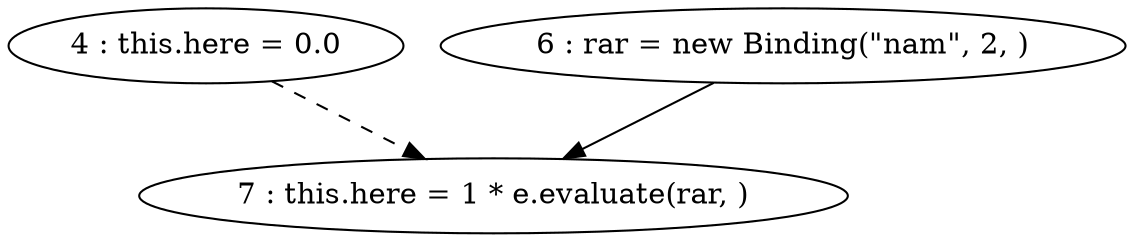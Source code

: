 digraph G {
"4 : this.here = 0.0"
"4 : this.here = 0.0" -> "7 : this.here = 1 * e.evaluate(rar, )" [style=dashed]
"6 : rar = new Binding(\"nam\", 2, )"
"6 : rar = new Binding(\"nam\", 2, )" -> "7 : this.here = 1 * e.evaluate(rar, )"
"7 : this.here = 1 * e.evaluate(rar, )"
}